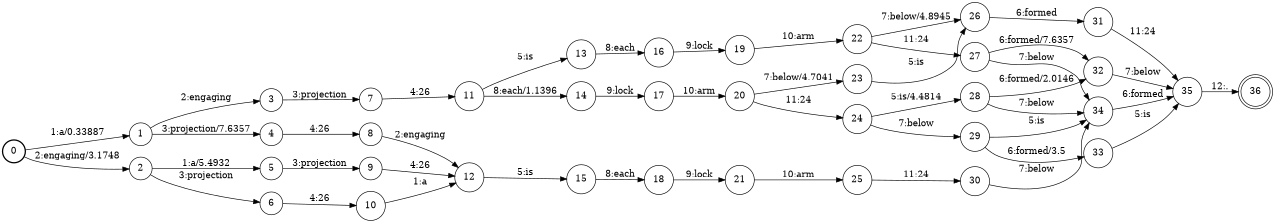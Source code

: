 digraph FST {
rankdir = LR;
size = "8.5,11";
label = "";
center = 1;
orientation = Portrait;
ranksep = "0.4";
nodesep = "0.25";
0 [label = "0", shape = circle, style = bold, fontsize = 14]
	0 -> 1 [label = "1:a/0.33887", fontsize = 14];
	0 -> 2 [label = "2:engaging/3.1748", fontsize = 14];
1 [label = "1", shape = circle, style = solid, fontsize = 14]
	1 -> 3 [label = "2:engaging", fontsize = 14];
	1 -> 4 [label = "3:projection/7.6357", fontsize = 14];
2 [label = "2", shape = circle, style = solid, fontsize = 14]
	2 -> 5 [label = "1:a/5.4932", fontsize = 14];
	2 -> 6 [label = "3:projection", fontsize = 14];
3 [label = "3", shape = circle, style = solid, fontsize = 14]
	3 -> 7 [label = "3:projection", fontsize = 14];
4 [label = "4", shape = circle, style = solid, fontsize = 14]
	4 -> 8 [label = "4:26", fontsize = 14];
5 [label = "5", shape = circle, style = solid, fontsize = 14]
	5 -> 9 [label = "3:projection", fontsize = 14];
6 [label = "6", shape = circle, style = solid, fontsize = 14]
	6 -> 10 [label = "4:26", fontsize = 14];
7 [label = "7", shape = circle, style = solid, fontsize = 14]
	7 -> 11 [label = "4:26", fontsize = 14];
8 [label = "8", shape = circle, style = solid, fontsize = 14]
	8 -> 12 [label = "2:engaging", fontsize = 14];
9 [label = "9", shape = circle, style = solid, fontsize = 14]
	9 -> 12 [label = "4:26", fontsize = 14];
10 [label = "10", shape = circle, style = solid, fontsize = 14]
	10 -> 12 [label = "1:a", fontsize = 14];
11 [label = "11", shape = circle, style = solid, fontsize = 14]
	11 -> 13 [label = "5:is", fontsize = 14];
	11 -> 14 [label = "8:each/1.1396", fontsize = 14];
12 [label = "12", shape = circle, style = solid, fontsize = 14]
	12 -> 15 [label = "5:is", fontsize = 14];
13 [label = "13", shape = circle, style = solid, fontsize = 14]
	13 -> 16 [label = "8:each", fontsize = 14];
14 [label = "14", shape = circle, style = solid, fontsize = 14]
	14 -> 17 [label = "9:lock", fontsize = 14];
15 [label = "15", shape = circle, style = solid, fontsize = 14]
	15 -> 18 [label = "8:each", fontsize = 14];
16 [label = "16", shape = circle, style = solid, fontsize = 14]
	16 -> 19 [label = "9:lock", fontsize = 14];
17 [label = "17", shape = circle, style = solid, fontsize = 14]
	17 -> 20 [label = "10:arm", fontsize = 14];
18 [label = "18", shape = circle, style = solid, fontsize = 14]
	18 -> 21 [label = "9:lock", fontsize = 14];
19 [label = "19", shape = circle, style = solid, fontsize = 14]
	19 -> 22 [label = "10:arm", fontsize = 14];
20 [label = "20", shape = circle, style = solid, fontsize = 14]
	20 -> 23 [label = "7:below/4.7041", fontsize = 14];
	20 -> 24 [label = "11:24", fontsize = 14];
21 [label = "21", shape = circle, style = solid, fontsize = 14]
	21 -> 25 [label = "10:arm", fontsize = 14];
22 [label = "22", shape = circle, style = solid, fontsize = 14]
	22 -> 26 [label = "7:below/4.8945", fontsize = 14];
	22 -> 27 [label = "11:24", fontsize = 14];
23 [label = "23", shape = circle, style = solid, fontsize = 14]
	23 -> 26 [label = "5:is", fontsize = 14];
24 [label = "24", shape = circle, style = solid, fontsize = 14]
	24 -> 28 [label = "5:is/4.4814", fontsize = 14];
	24 -> 29 [label = "7:below", fontsize = 14];
25 [label = "25", shape = circle, style = solid, fontsize = 14]
	25 -> 30 [label = "11:24", fontsize = 14];
26 [label = "26", shape = circle, style = solid, fontsize = 14]
	26 -> 31 [label = "6:formed", fontsize = 14];
27 [label = "27", shape = circle, style = solid, fontsize = 14]
	27 -> 32 [label = "6:formed/7.6357", fontsize = 14];
	27 -> 34 [label = "7:below", fontsize = 14];
28 [label = "28", shape = circle, style = solid, fontsize = 14]
	28 -> 32 [label = "6:formed/2.0146", fontsize = 14];
	28 -> 34 [label = "7:below", fontsize = 14];
29 [label = "29", shape = circle, style = solid, fontsize = 14]
	29 -> 34 [label = "5:is", fontsize = 14];
	29 -> 33 [label = "6:formed/3.5", fontsize = 14];
30 [label = "30", shape = circle, style = solid, fontsize = 14]
	30 -> 34 [label = "7:below", fontsize = 14];
31 [label = "31", shape = circle, style = solid, fontsize = 14]
	31 -> 35 [label = "11:24", fontsize = 14];
32 [label = "32", shape = circle, style = solid, fontsize = 14]
	32 -> 35 [label = "7:below", fontsize = 14];
33 [label = "33", shape = circle, style = solid, fontsize = 14]
	33 -> 35 [label = "5:is", fontsize = 14];
34 [label = "34", shape = circle, style = solid, fontsize = 14]
	34 -> 35 [label = "6:formed", fontsize = 14];
35 [label = "35", shape = circle, style = solid, fontsize = 14]
	35 -> 36 [label = "12:.", fontsize = 14];
36 [label = "36", shape = doublecircle, style = solid, fontsize = 14]
}
